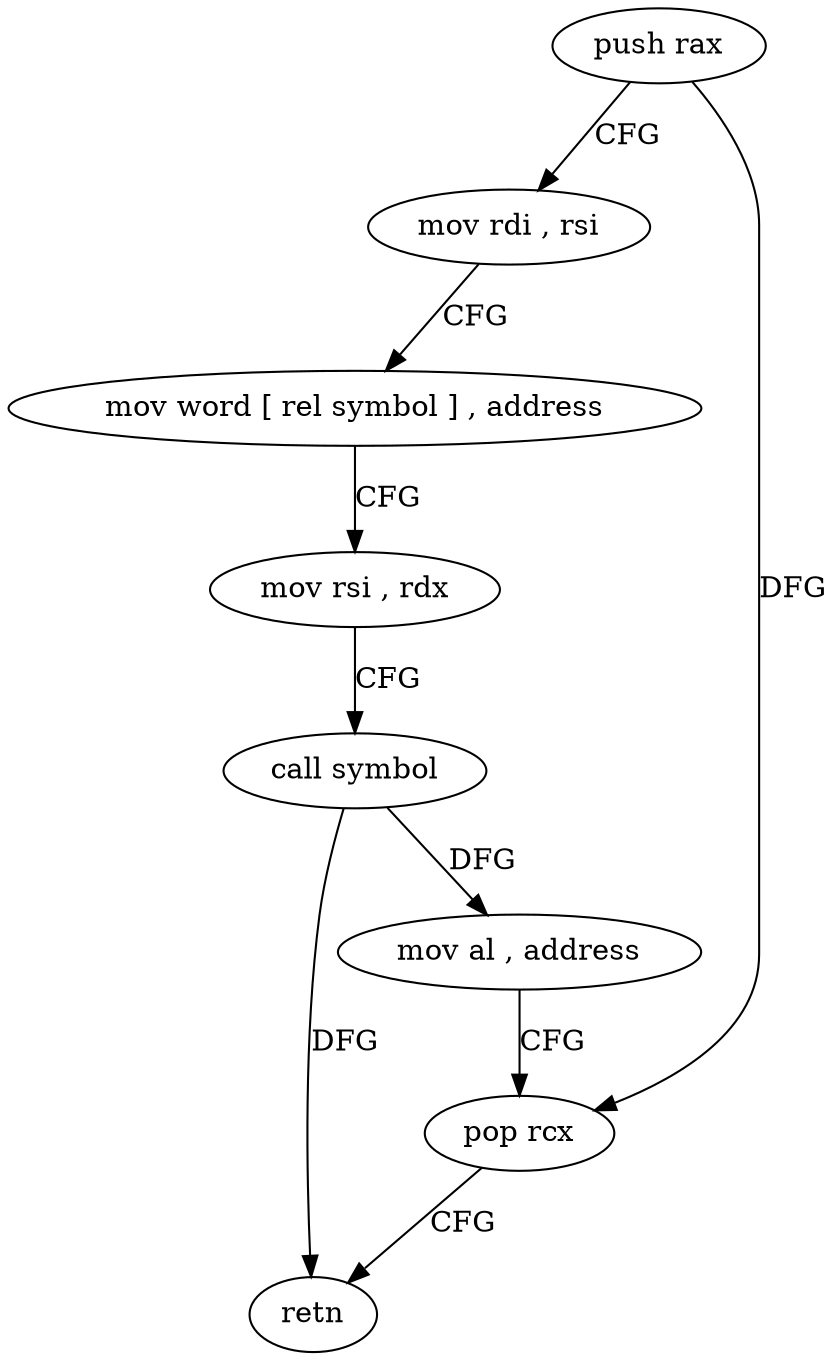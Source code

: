 digraph "func" {
"4241328" [label = "push rax" ]
"4241329" [label = "mov rdi , rsi" ]
"4241332" [label = "mov word [ rel symbol ] , address" ]
"4241341" [label = "mov rsi , rdx" ]
"4241344" [label = "call symbol" ]
"4241349" [label = "mov al , address" ]
"4241351" [label = "pop rcx" ]
"4241352" [label = "retn" ]
"4241328" -> "4241329" [ label = "CFG" ]
"4241328" -> "4241351" [ label = "DFG" ]
"4241329" -> "4241332" [ label = "CFG" ]
"4241332" -> "4241341" [ label = "CFG" ]
"4241341" -> "4241344" [ label = "CFG" ]
"4241344" -> "4241349" [ label = "DFG" ]
"4241344" -> "4241352" [ label = "DFG" ]
"4241349" -> "4241351" [ label = "CFG" ]
"4241351" -> "4241352" [ label = "CFG" ]
}
